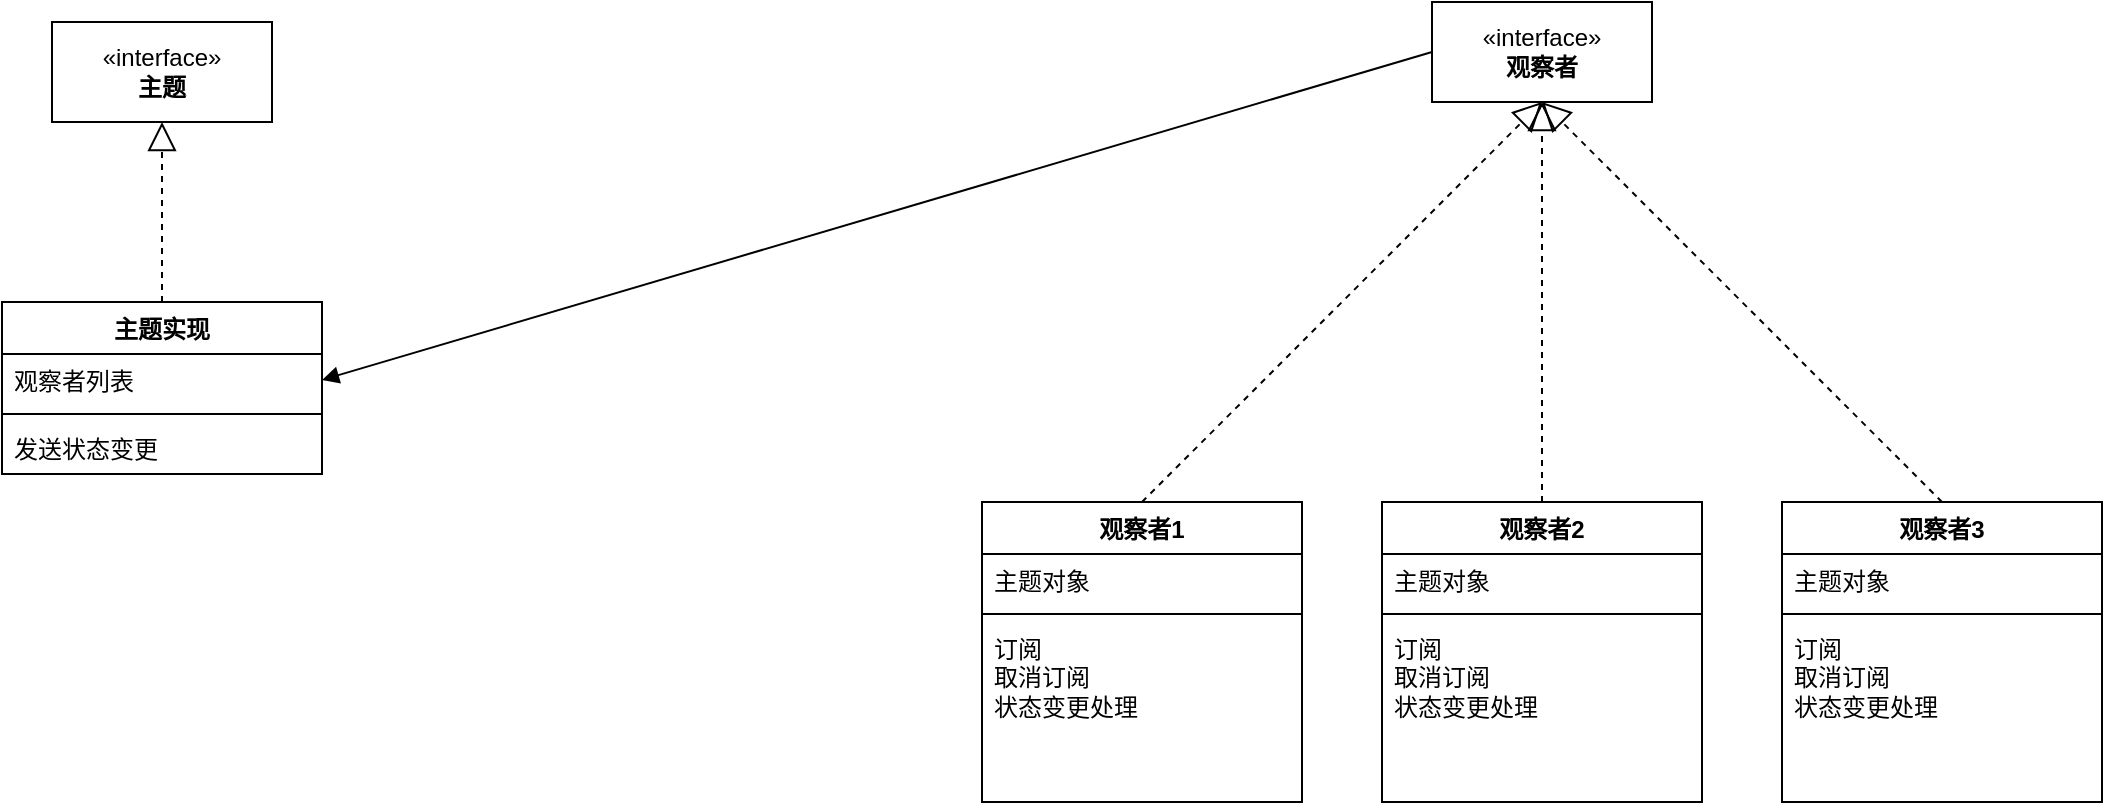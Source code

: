 <mxfile version="24.7.7">
  <diagram name="第 1 页" id="wbbUlDXXdcI8f9bd4CvR">
    <mxGraphModel dx="869" dy="569" grid="1" gridSize="10" guides="1" tooltips="1" connect="1" arrows="1" fold="1" page="1" pageScale="1" pageWidth="827" pageHeight="1169" math="0" shadow="0">
      <root>
        <mxCell id="0" />
        <mxCell id="1" parent="0" />
        <mxCell id="5CYFxs5UqIJiKIYI5nc4-1" value="«interface»&lt;br&gt;&lt;b&gt;主题&lt;/b&gt;" style="html=1;whiteSpace=wrap;" vertex="1" parent="1">
          <mxGeometry x="105" y="40" width="110" height="50" as="geometry" />
        </mxCell>
        <mxCell id="5CYFxs5UqIJiKIYI5nc4-17" value="主题实现" style="swimlane;fontStyle=1;align=center;verticalAlign=top;childLayout=stackLayout;horizontal=1;startSize=26;horizontalStack=0;resizeParent=1;resizeParentMax=0;resizeLast=0;collapsible=1;marginBottom=0;whiteSpace=wrap;html=1;" vertex="1" parent="1">
          <mxGeometry x="80" y="180" width="160" height="86" as="geometry" />
        </mxCell>
        <mxCell id="5CYFxs5UqIJiKIYI5nc4-18" value="观察者列表" style="text;strokeColor=none;fillColor=none;align=left;verticalAlign=top;spacingLeft=4;spacingRight=4;overflow=hidden;rotatable=0;points=[[0,0.5],[1,0.5]];portConstraint=eastwest;whiteSpace=wrap;html=1;" vertex="1" parent="5CYFxs5UqIJiKIYI5nc4-17">
          <mxGeometry y="26" width="160" height="26" as="geometry" />
        </mxCell>
        <mxCell id="5CYFxs5UqIJiKIYI5nc4-19" value="" style="line;strokeWidth=1;fillColor=none;align=left;verticalAlign=middle;spacingTop=-1;spacingLeft=3;spacingRight=3;rotatable=0;labelPosition=right;points=[];portConstraint=eastwest;strokeColor=inherit;" vertex="1" parent="5CYFxs5UqIJiKIYI5nc4-17">
          <mxGeometry y="52" width="160" height="8" as="geometry" />
        </mxCell>
        <mxCell id="5CYFxs5UqIJiKIYI5nc4-20" value="发送状态变更" style="text;strokeColor=none;fillColor=none;align=left;verticalAlign=top;spacingLeft=4;spacingRight=4;overflow=hidden;rotatable=0;points=[[0,0.5],[1,0.5]];portConstraint=eastwest;whiteSpace=wrap;html=1;" vertex="1" parent="5CYFxs5UqIJiKIYI5nc4-17">
          <mxGeometry y="60" width="160" height="26" as="geometry" />
        </mxCell>
        <mxCell id="5CYFxs5UqIJiKIYI5nc4-21" value="" style="endArrow=block;dashed=1;endFill=0;endSize=12;html=1;rounded=0;exitX=0.5;exitY=0;exitDx=0;exitDy=0;entryX=0.5;entryY=1;entryDx=0;entryDy=0;" edge="1" parent="1" source="5CYFxs5UqIJiKIYI5nc4-17" target="5CYFxs5UqIJiKIYI5nc4-1">
          <mxGeometry width="160" relative="1" as="geometry">
            <mxPoint x="130" y="340" as="sourcePoint" />
            <mxPoint x="290" y="340" as="targetPoint" />
          </mxGeometry>
        </mxCell>
        <mxCell id="5CYFxs5UqIJiKIYI5nc4-22" value="«interface»&lt;br&gt;&lt;b&gt;观察者&lt;/b&gt;" style="html=1;whiteSpace=wrap;" vertex="1" parent="1">
          <mxGeometry x="795" y="30" width="110" height="50" as="geometry" />
        </mxCell>
        <mxCell id="5CYFxs5UqIJiKIYI5nc4-23" value="观察者1" style="swimlane;fontStyle=1;align=center;verticalAlign=top;childLayout=stackLayout;horizontal=1;startSize=26;horizontalStack=0;resizeParent=1;resizeParentMax=0;resizeLast=0;collapsible=1;marginBottom=0;whiteSpace=wrap;html=1;" vertex="1" parent="1">
          <mxGeometry x="570" y="280" width="160" height="150" as="geometry" />
        </mxCell>
        <mxCell id="5CYFxs5UqIJiKIYI5nc4-24" value="主题对象" style="text;strokeColor=none;fillColor=none;align=left;verticalAlign=top;spacingLeft=4;spacingRight=4;overflow=hidden;rotatable=0;points=[[0,0.5],[1,0.5]];portConstraint=eastwest;whiteSpace=wrap;html=1;" vertex="1" parent="5CYFxs5UqIJiKIYI5nc4-23">
          <mxGeometry y="26" width="160" height="26" as="geometry" />
        </mxCell>
        <mxCell id="5CYFxs5UqIJiKIYI5nc4-25" value="" style="line;strokeWidth=1;fillColor=none;align=left;verticalAlign=middle;spacingTop=-1;spacingLeft=3;spacingRight=3;rotatable=0;labelPosition=right;points=[];portConstraint=eastwest;strokeColor=inherit;" vertex="1" parent="5CYFxs5UqIJiKIYI5nc4-23">
          <mxGeometry y="52" width="160" height="8" as="geometry" />
        </mxCell>
        <mxCell id="5CYFxs5UqIJiKIYI5nc4-26" value="订阅&lt;div&gt;取消订阅&lt;br&gt;状态变更处理&lt;/div&gt;" style="text;strokeColor=none;fillColor=none;align=left;verticalAlign=top;spacingLeft=4;spacingRight=4;overflow=hidden;rotatable=0;points=[[0,0.5],[1,0.5]];portConstraint=eastwest;whiteSpace=wrap;html=1;" vertex="1" parent="5CYFxs5UqIJiKIYI5nc4-23">
          <mxGeometry y="60" width="160" height="90" as="geometry" />
        </mxCell>
        <mxCell id="5CYFxs5UqIJiKIYI5nc4-27" value="" style="endArrow=block;dashed=1;endFill=0;endSize=12;html=1;rounded=0;exitX=0.5;exitY=0;exitDx=0;exitDy=0;entryX=0.5;entryY=1;entryDx=0;entryDy=0;" edge="1" parent="1" source="5CYFxs5UqIJiKIYI5nc4-23" target="5CYFxs5UqIJiKIYI5nc4-22">
          <mxGeometry width="160" relative="1" as="geometry">
            <mxPoint x="620" y="330" as="sourcePoint" />
            <mxPoint x="780" y="330" as="targetPoint" />
          </mxGeometry>
        </mxCell>
        <mxCell id="5CYFxs5UqIJiKIYI5nc4-28" value="观察者2" style="swimlane;fontStyle=1;align=center;verticalAlign=top;childLayout=stackLayout;horizontal=1;startSize=26;horizontalStack=0;resizeParent=1;resizeParentMax=0;resizeLast=0;collapsible=1;marginBottom=0;whiteSpace=wrap;html=1;" vertex="1" parent="1">
          <mxGeometry x="770" y="280" width="160" height="150" as="geometry" />
        </mxCell>
        <mxCell id="5CYFxs5UqIJiKIYI5nc4-29" value="主题对象" style="text;strokeColor=none;fillColor=none;align=left;verticalAlign=top;spacingLeft=4;spacingRight=4;overflow=hidden;rotatable=0;points=[[0,0.5],[1,0.5]];portConstraint=eastwest;whiteSpace=wrap;html=1;" vertex="1" parent="5CYFxs5UqIJiKIYI5nc4-28">
          <mxGeometry y="26" width="160" height="26" as="geometry" />
        </mxCell>
        <mxCell id="5CYFxs5UqIJiKIYI5nc4-30" value="" style="line;strokeWidth=1;fillColor=none;align=left;verticalAlign=middle;spacingTop=-1;spacingLeft=3;spacingRight=3;rotatable=0;labelPosition=right;points=[];portConstraint=eastwest;strokeColor=inherit;" vertex="1" parent="5CYFxs5UqIJiKIYI5nc4-28">
          <mxGeometry y="52" width="160" height="8" as="geometry" />
        </mxCell>
        <mxCell id="5CYFxs5UqIJiKIYI5nc4-31" value="订阅&lt;div&gt;取消订阅&lt;br&gt;状态变更处理&lt;/div&gt;" style="text;strokeColor=none;fillColor=none;align=left;verticalAlign=top;spacingLeft=4;spacingRight=4;overflow=hidden;rotatable=0;points=[[0,0.5],[1,0.5]];portConstraint=eastwest;whiteSpace=wrap;html=1;" vertex="1" parent="5CYFxs5UqIJiKIYI5nc4-28">
          <mxGeometry y="60" width="160" height="90" as="geometry" />
        </mxCell>
        <mxCell id="5CYFxs5UqIJiKIYI5nc4-32" value="观察者3" style="swimlane;fontStyle=1;align=center;verticalAlign=top;childLayout=stackLayout;horizontal=1;startSize=26;horizontalStack=0;resizeParent=1;resizeParentMax=0;resizeLast=0;collapsible=1;marginBottom=0;whiteSpace=wrap;html=1;" vertex="1" parent="1">
          <mxGeometry x="970" y="280" width="160" height="150" as="geometry" />
        </mxCell>
        <mxCell id="5CYFxs5UqIJiKIYI5nc4-33" value="主题对象" style="text;strokeColor=none;fillColor=none;align=left;verticalAlign=top;spacingLeft=4;spacingRight=4;overflow=hidden;rotatable=0;points=[[0,0.5],[1,0.5]];portConstraint=eastwest;whiteSpace=wrap;html=1;" vertex="1" parent="5CYFxs5UqIJiKIYI5nc4-32">
          <mxGeometry y="26" width="160" height="26" as="geometry" />
        </mxCell>
        <mxCell id="5CYFxs5UqIJiKIYI5nc4-34" value="" style="line;strokeWidth=1;fillColor=none;align=left;verticalAlign=middle;spacingTop=-1;spacingLeft=3;spacingRight=3;rotatable=0;labelPosition=right;points=[];portConstraint=eastwest;strokeColor=inherit;" vertex="1" parent="5CYFxs5UqIJiKIYI5nc4-32">
          <mxGeometry y="52" width="160" height="8" as="geometry" />
        </mxCell>
        <mxCell id="5CYFxs5UqIJiKIYI5nc4-35" value="订阅&lt;div&gt;取消订阅&lt;br&gt;状态变更处理&lt;/div&gt;" style="text;strokeColor=none;fillColor=none;align=left;verticalAlign=top;spacingLeft=4;spacingRight=4;overflow=hidden;rotatable=0;points=[[0,0.5],[1,0.5]];portConstraint=eastwest;whiteSpace=wrap;html=1;" vertex="1" parent="5CYFxs5UqIJiKIYI5nc4-32">
          <mxGeometry y="60" width="160" height="90" as="geometry" />
        </mxCell>
        <mxCell id="5CYFxs5UqIJiKIYI5nc4-36" value="" style="endArrow=block;dashed=1;endFill=0;endSize=12;html=1;rounded=0;exitX=0.5;exitY=0;exitDx=0;exitDy=0;" edge="1" parent="1" source="5CYFxs5UqIJiKIYI5nc4-28">
          <mxGeometry width="160" relative="1" as="geometry">
            <mxPoint x="660" y="180" as="sourcePoint" />
            <mxPoint x="850" y="80" as="targetPoint" />
          </mxGeometry>
        </mxCell>
        <mxCell id="5CYFxs5UqIJiKIYI5nc4-37" value="" style="endArrow=block;dashed=1;endFill=0;endSize=12;html=1;rounded=0;exitX=0.5;exitY=0;exitDx=0;exitDy=0;entryX=0.5;entryY=1;entryDx=0;entryDy=0;" edge="1" parent="1" source="5CYFxs5UqIJiKIYI5nc4-32" target="5CYFxs5UqIJiKIYI5nc4-22">
          <mxGeometry width="160" relative="1" as="geometry">
            <mxPoint x="860" y="180" as="sourcePoint" />
            <mxPoint x="860" y="90" as="targetPoint" />
          </mxGeometry>
        </mxCell>
        <mxCell id="5CYFxs5UqIJiKIYI5nc4-41" value="" style="html=1;verticalAlign=bottom;endArrow=block;curved=0;rounded=0;exitX=0;exitY=0.5;exitDx=0;exitDy=0;entryX=1;entryY=0.5;entryDx=0;entryDy=0;" edge="1" parent="1" source="5CYFxs5UqIJiKIYI5nc4-22" target="5CYFxs5UqIJiKIYI5nc4-18">
          <mxGeometry width="80" relative="1" as="geometry">
            <mxPoint x="500" y="120" as="sourcePoint" />
            <mxPoint x="580" y="120" as="targetPoint" />
          </mxGeometry>
        </mxCell>
      </root>
    </mxGraphModel>
  </diagram>
</mxfile>
